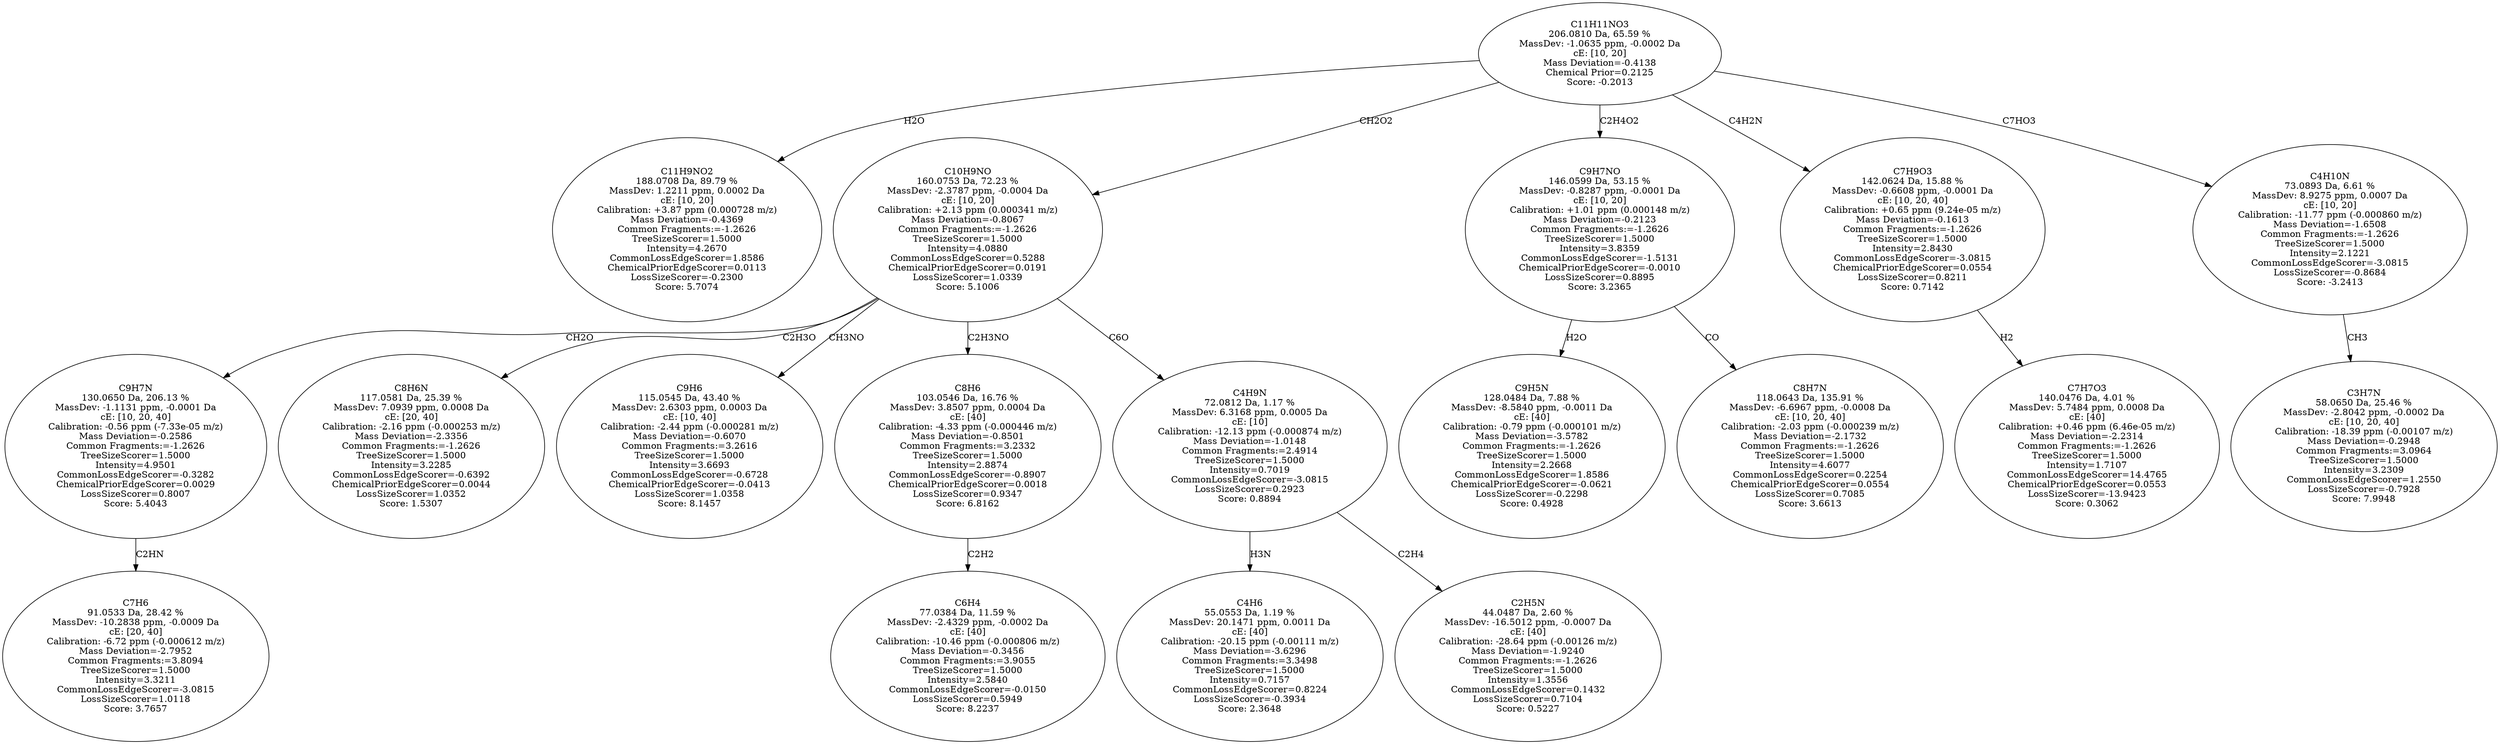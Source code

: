 strict digraph {
v1 [label="C11H9NO2\n188.0708 Da, 89.79 %\nMassDev: 1.2211 ppm, 0.0002 Da\ncE: [10, 20]\nCalibration: +3.87 ppm (0.000728 m/z)\nMass Deviation=-0.4369\nCommon Fragments:=-1.2626\nTreeSizeScorer=1.5000\nIntensity=4.2670\nCommonLossEdgeScorer=1.8586\nChemicalPriorEdgeScorer=0.0113\nLossSizeScorer=-0.2300\nScore: 5.7074"];
v2 [label="C7H6\n91.0533 Da, 28.42 %\nMassDev: -10.2838 ppm, -0.0009 Da\ncE: [20, 40]\nCalibration: -6.72 ppm (-0.000612 m/z)\nMass Deviation=-2.7952\nCommon Fragments:=3.8094\nTreeSizeScorer=1.5000\nIntensity=3.3211\nCommonLossEdgeScorer=-3.0815\nLossSizeScorer=1.0118\nScore: 3.7657"];
v3 [label="C9H7N\n130.0650 Da, 206.13 %\nMassDev: -1.1131 ppm, -0.0001 Da\ncE: [10, 20, 40]\nCalibration: -0.56 ppm (-7.33e-05 m/z)\nMass Deviation=-0.2586\nCommon Fragments:=-1.2626\nTreeSizeScorer=1.5000\nIntensity=4.9501\nCommonLossEdgeScorer=-0.3282\nChemicalPriorEdgeScorer=0.0029\nLossSizeScorer=0.8007\nScore: 5.4043"];
v4 [label="C8H6N\n117.0581 Da, 25.39 %\nMassDev: 7.0939 ppm, 0.0008 Da\ncE: [20, 40]\nCalibration: -2.16 ppm (-0.000253 m/z)\nMass Deviation=-2.3356\nCommon Fragments:=-1.2626\nTreeSizeScorer=1.5000\nIntensity=3.2285\nCommonLossEdgeScorer=-0.6392\nChemicalPriorEdgeScorer=0.0044\nLossSizeScorer=1.0352\nScore: 1.5307"];
v5 [label="C9H6\n115.0545 Da, 43.40 %\nMassDev: 2.6303 ppm, 0.0003 Da\ncE: [10, 40]\nCalibration: -2.44 ppm (-0.000281 m/z)\nMass Deviation=-0.6070\nCommon Fragments:=3.2616\nTreeSizeScorer=1.5000\nIntensity=3.6693\nCommonLossEdgeScorer=-0.6728\nChemicalPriorEdgeScorer=-0.0413\nLossSizeScorer=1.0358\nScore: 8.1457"];
v6 [label="C6H4\n77.0384 Da, 11.59 %\nMassDev: -2.4329 ppm, -0.0002 Da\ncE: [40]\nCalibration: -10.46 ppm (-0.000806 m/z)\nMass Deviation=-0.3456\nCommon Fragments:=3.9055\nTreeSizeScorer=1.5000\nIntensity=2.5840\nCommonLossEdgeScorer=-0.0150\nLossSizeScorer=0.5949\nScore: 8.2237"];
v7 [label="C8H6\n103.0546 Da, 16.76 %\nMassDev: 3.8507 ppm, 0.0004 Da\ncE: [40]\nCalibration: -4.33 ppm (-0.000446 m/z)\nMass Deviation=-0.8501\nCommon Fragments:=3.2332\nTreeSizeScorer=1.5000\nIntensity=2.8874\nCommonLossEdgeScorer=-0.8907\nChemicalPriorEdgeScorer=0.0018\nLossSizeScorer=0.9347\nScore: 6.8162"];
v8 [label="C4H6\n55.0553 Da, 1.19 %\nMassDev: 20.1471 ppm, 0.0011 Da\ncE: [40]\nCalibration: -20.15 ppm (-0.00111 m/z)\nMass Deviation=-3.6296\nCommon Fragments:=3.3498\nTreeSizeScorer=1.5000\nIntensity=0.7157\nCommonLossEdgeScorer=0.8224\nLossSizeScorer=-0.3934\nScore: 2.3648"];
v9 [label="C2H5N\n44.0487 Da, 2.60 %\nMassDev: -16.5012 ppm, -0.0007 Da\ncE: [40]\nCalibration: -28.64 ppm (-0.00126 m/z)\nMass Deviation=-1.9240\nCommon Fragments:=-1.2626\nTreeSizeScorer=1.5000\nIntensity=1.3556\nCommonLossEdgeScorer=0.1432\nLossSizeScorer=0.7104\nScore: 0.5227"];
v10 [label="C4H9N\n72.0812 Da, 1.17 %\nMassDev: 6.3168 ppm, 0.0005 Da\ncE: [10]\nCalibration: -12.13 ppm (-0.000874 m/z)\nMass Deviation=-1.0148\nCommon Fragments:=2.4914\nTreeSizeScorer=1.5000\nIntensity=0.7019\nCommonLossEdgeScorer=-3.0815\nLossSizeScorer=0.2923\nScore: 0.8894"];
v11 [label="C10H9NO\n160.0753 Da, 72.23 %\nMassDev: -2.3787 ppm, -0.0004 Da\ncE: [10, 20]\nCalibration: +2.13 ppm (0.000341 m/z)\nMass Deviation=-0.8067\nCommon Fragments:=-1.2626\nTreeSizeScorer=1.5000\nIntensity=4.0880\nCommonLossEdgeScorer=0.5288\nChemicalPriorEdgeScorer=0.0191\nLossSizeScorer=1.0339\nScore: 5.1006"];
v12 [label="C9H5N\n128.0484 Da, 7.88 %\nMassDev: -8.5840 ppm, -0.0011 Da\ncE: [40]\nCalibration: -0.79 ppm (-0.000101 m/z)\nMass Deviation=-3.5782\nCommon Fragments:=-1.2626\nTreeSizeScorer=1.5000\nIntensity=2.2668\nCommonLossEdgeScorer=1.8586\nChemicalPriorEdgeScorer=-0.0621\nLossSizeScorer=-0.2298\nScore: 0.4928"];
v13 [label="C8H7N\n118.0643 Da, 135.91 %\nMassDev: -6.6967 ppm, -0.0008 Da\ncE: [10, 20, 40]\nCalibration: -2.03 ppm (-0.000239 m/z)\nMass Deviation=-2.1732\nCommon Fragments:=-1.2626\nTreeSizeScorer=1.5000\nIntensity=4.6077\nCommonLossEdgeScorer=0.2254\nChemicalPriorEdgeScorer=0.0554\nLossSizeScorer=0.7085\nScore: 3.6613"];
v14 [label="C9H7NO\n146.0599 Da, 53.15 %\nMassDev: -0.8287 ppm, -0.0001 Da\ncE: [10, 20]\nCalibration: +1.01 ppm (0.000148 m/z)\nMass Deviation=-0.2123\nCommon Fragments:=-1.2626\nTreeSizeScorer=1.5000\nIntensity=3.8359\nCommonLossEdgeScorer=-1.5131\nChemicalPriorEdgeScorer=-0.0010\nLossSizeScorer=0.8895\nScore: 3.2365"];
v15 [label="C7H7O3\n140.0476 Da, 4.01 %\nMassDev: 5.7484 ppm, 0.0008 Da\ncE: [40]\nCalibration: +0.46 ppm (6.46e-05 m/z)\nMass Deviation=-2.2314\nCommon Fragments:=-1.2626\nTreeSizeScorer=1.5000\nIntensity=1.7107\nCommonLossEdgeScorer=14.4765\nChemicalPriorEdgeScorer=0.0553\nLossSizeScorer=-13.9423\nScore: 0.3062"];
v16 [label="C7H9O3\n142.0624 Da, 15.88 %\nMassDev: -0.6608 ppm, -0.0001 Da\ncE: [10, 20, 40]\nCalibration: +0.65 ppm (9.24e-05 m/z)\nMass Deviation=-0.1613\nCommon Fragments:=-1.2626\nTreeSizeScorer=1.5000\nIntensity=2.8430\nCommonLossEdgeScorer=-3.0815\nChemicalPriorEdgeScorer=0.0554\nLossSizeScorer=0.8211\nScore: 0.7142"];
v17 [label="C3H7N\n58.0650 Da, 25.46 %\nMassDev: -2.8042 ppm, -0.0002 Da\ncE: [10, 20, 40]\nCalibration: -18.39 ppm (-0.00107 m/z)\nMass Deviation=-0.2948\nCommon Fragments:=3.0964\nTreeSizeScorer=1.5000\nIntensity=3.2309\nCommonLossEdgeScorer=1.2550\nLossSizeScorer=-0.7928\nScore: 7.9948"];
v18 [label="C4H10N\n73.0893 Da, 6.61 %\nMassDev: 8.9275 ppm, 0.0007 Da\ncE: [10, 20]\nCalibration: -11.77 ppm (-0.000860 m/z)\nMass Deviation=-1.6508\nCommon Fragments:=-1.2626\nTreeSizeScorer=1.5000\nIntensity=2.1221\nCommonLossEdgeScorer=-3.0815\nLossSizeScorer=-0.8684\nScore: -3.2413"];
v19 [label="C11H11NO3\n206.0810 Da, 65.59 %\nMassDev: -1.0635 ppm, -0.0002 Da\ncE: [10, 20]\nMass Deviation=-0.4138\nChemical Prior=0.2125\nScore: -0.2013"];
v19 -> v1 [label="H2O"];
v3 -> v2 [label="C2HN"];
v11 -> v3 [label="CH2O"];
v11 -> v4 [label="C2H3O"];
v11 -> v5 [label="CH3NO"];
v7 -> v6 [label="C2H2"];
v11 -> v7 [label="C2H3NO"];
v10 -> v8 [label="H3N"];
v10 -> v9 [label="C2H4"];
v11 -> v10 [label="C6O"];
v19 -> v11 [label="CH2O2"];
v14 -> v12 [label="H2O"];
v14 -> v13 [label="CO"];
v19 -> v14 [label="C2H4O2"];
v16 -> v15 [label="H2"];
v19 -> v16 [label="C4H2N"];
v18 -> v17 [label="CH3"];
v19 -> v18 [label="C7HO3"];
}